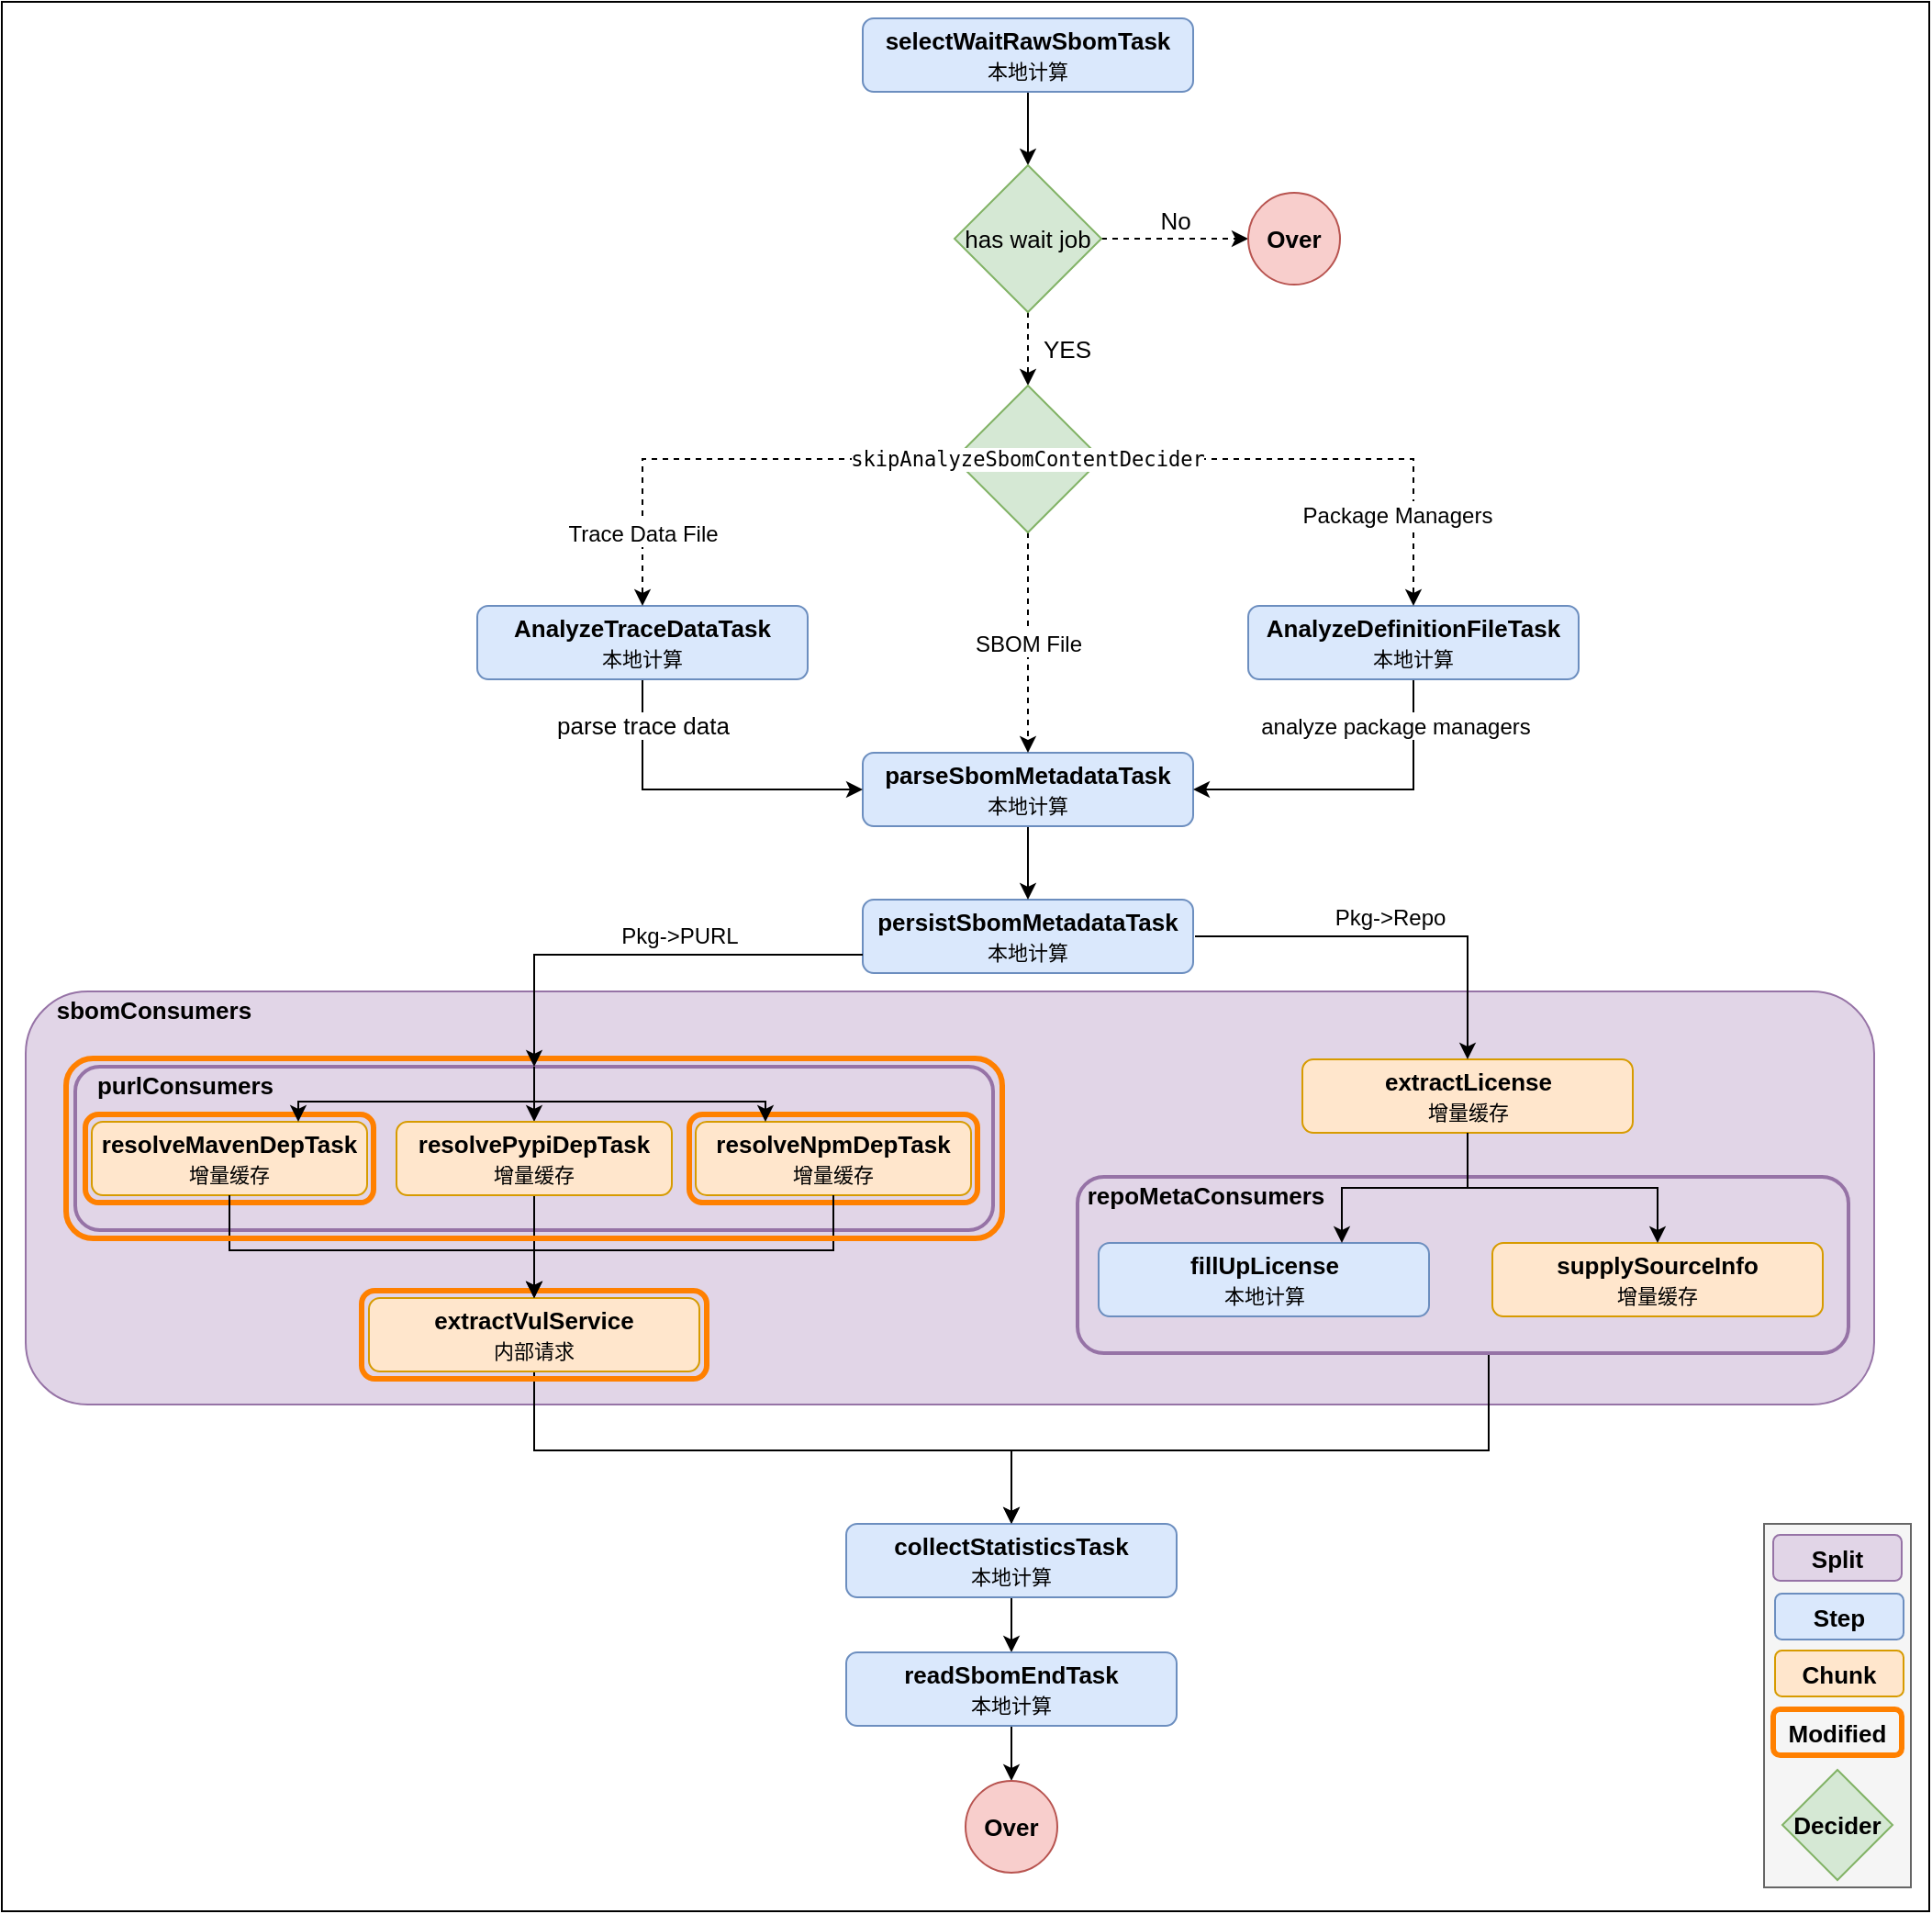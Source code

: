 <mxfile version="20.3.0" type="device"><diagram id="M8MxXBrPchK3HFXcNhpn" name="Page-1"><mxGraphModel dx="3076" dy="865" grid="1" gridSize="10" guides="1" tooltips="1" connect="1" arrows="1" fold="1" page="1" pageScale="1" pageWidth="827" pageHeight="1169" math="0" shadow="0"><root><mxCell id="0"/><mxCell id="1" parent="0"/><mxCell id="147" value="" style="rounded=0;whiteSpace=wrap;html=1;" parent="1" vertex="1"><mxGeometry x="-840" y="1" width="1050" height="1040" as="geometry"/></mxCell><mxCell id="MrscqSaerxstIqjUv57Q-175" value="" style="rounded=1;whiteSpace=wrap;html=1;fontSize=12;fillColor=#e1d5e7;strokeColor=#9673a6;" parent="1" vertex="1"><mxGeometry x="-827" y="540" width="1007" height="225" as="geometry"/></mxCell><mxCell id="116" value="" style="rounded=1;whiteSpace=wrap;html=1;fontSize=12;fillColor=#e1d5e7;strokeColor=#9673a6;strokeWidth=2;" parent="1" vertex="1"><mxGeometry x="-800" y="581" width="500" height="89" as="geometry"/></mxCell><mxCell id="MrscqSaerxstIqjUv57Q-197" style="edgeStyle=orthogonalEdgeStyle;rounded=0;orthogonalLoop=1;jettySize=auto;html=1;exitX=0.5;exitY=0;exitDx=0;exitDy=0;entryX=0.5;entryY=0;entryDx=0;entryDy=0;" parent="1" source="116" target="148" edge="1"><mxGeometry relative="1" as="geometry"/></mxCell><mxCell id="90" style="edgeStyle=orthogonalEdgeStyle;rounded=0;orthogonalLoop=1;jettySize=auto;html=1;exitX=0.5;exitY=1;exitDx=0;exitDy=0;entryX=0.5;entryY=0;entryDx=0;entryDy=0;fontSize=13;" parent="1" source="91" target="94" edge="1"><mxGeometry relative="1" as="geometry"/></mxCell><mxCell id="91" value="selectWaitRawSbomTask&lt;br&gt;&lt;span style=&quot;font-size: 11px; font-weight: 400;&quot;&gt;本地计算&lt;/span&gt;" style="rounded=1;whiteSpace=wrap;html=1;fillColor=#dae8fc;strokeColor=#6c8ebf;fontSize=13;fontStyle=1" parent="1" vertex="1"><mxGeometry x="-371" y="10" width="180" height="40" as="geometry"/></mxCell><mxCell id="92" value="No" style="edgeStyle=orthogonalEdgeStyle;rounded=0;orthogonalLoop=1;jettySize=auto;html=1;exitX=1;exitY=0.5;exitDx=0;exitDy=0;entryX=0;entryY=0.5;entryDx=0;entryDy=0;fontSize=13;dashed=1;" parent="1" source="94" target="95" edge="1"><mxGeometry y="10" relative="1" as="geometry"><mxPoint as="offset"/></mxGeometry></mxCell><mxCell id="93" value="YES" style="edgeStyle=orthogonalEdgeStyle;rounded=0;orthogonalLoop=1;jettySize=auto;html=1;exitX=0.5;exitY=1;exitDx=0;exitDy=0;entryX=0.5;entryY=0;entryDx=0;entryDy=0;fontSize=13;dashed=1;" parent="1" source="94" target="114" edge="1"><mxGeometry y="21" relative="1" as="geometry"><mxPoint as="offset"/></mxGeometry></mxCell><mxCell id="94" value="has wait job" style="rhombus;whiteSpace=wrap;html=1;fillColor=#d5e8d4;strokeColor=#82b366;fontSize=13;" parent="1" vertex="1"><mxGeometry x="-321" y="90" width="80" height="80" as="geometry"/></mxCell><mxCell id="95" value="Over" style="ellipse;whiteSpace=wrap;html=1;aspect=fixed;fillColor=#f8cecc;strokeColor=#b85450;fontSize=13;fontStyle=1" parent="1" vertex="1"><mxGeometry x="-161" y="105" width="50" height="50" as="geometry"/></mxCell><mxCell id="100" value="persistSbomMetadataTask&lt;br&gt;&lt;span style=&quot;font-size: 11px; font-weight: 400;&quot;&gt;本地计算&lt;/span&gt;" style="rounded=1;whiteSpace=wrap;html=1;fillColor=#dae8fc;strokeColor=#6c8ebf;fontSize=13;fontStyle=1" parent="1" vertex="1"><mxGeometry x="-371" y="490" width="180" height="40" as="geometry"/></mxCell><mxCell id="101" style="edgeStyle=orthogonalEdgeStyle;rounded=0;orthogonalLoop=1;jettySize=auto;html=1;exitX=0.5;exitY=1;exitDx=0;exitDy=0;fontSize=13;fontColor=#000000;" parent="1" source="102" target="100" edge="1"><mxGeometry relative="1" as="geometry"/></mxCell><mxCell id="102" value="parseSbomMetadataTask&lt;br&gt;&lt;span style=&quot;font-size: 11px; font-weight: 400;&quot;&gt;本地计算&lt;/span&gt;" style="rounded=1;whiteSpace=wrap;html=1;fillColor=#dae8fc;strokeColor=#6c8ebf;fontSize=13;fontStyle=1" parent="1" vertex="1"><mxGeometry x="-371" y="410" width="180" height="40" as="geometry"/></mxCell><mxCell id="103" style="edgeStyle=orthogonalEdgeStyle;rounded=0;orthogonalLoop=1;jettySize=auto;html=1;exitX=0.5;exitY=1;exitDx=0;exitDy=0;entryX=0;entryY=0.5;entryDx=0;entryDy=0;fontSize=13;fontColor=#000000;" parent="1" source="105" target="102" edge="1"><mxGeometry relative="1" as="geometry"/></mxCell><mxCell id="104" value="parse trace data" style="edgeLabel;html=1;align=center;verticalAlign=middle;resizable=0;points=[];fontSize=13;fontColor=#000000;" parent="103" vertex="1" connectable="0"><mxGeometry x="-0.367" relative="1" as="geometry"><mxPoint y="-32" as="offset"/></mxGeometry></mxCell><mxCell id="105" value="AnalyzeTraceDataTask&lt;br&gt;&lt;span style=&quot;font-size: 11px; font-weight: 400;&quot;&gt;本地计算&lt;/span&gt;" style="rounded=1;whiteSpace=wrap;html=1;fillColor=#dae8fc;strokeColor=#6c8ebf;fontSize=13;fontStyle=1" parent="1" vertex="1"><mxGeometry x="-581" y="330" width="180" height="40" as="geometry"/></mxCell><mxCell id="106" style="edgeStyle=orthogonalEdgeStyle;rounded=0;orthogonalLoop=1;jettySize=auto;html=1;entryX=1;entryY=0.5;entryDx=0;entryDy=0;fontSize=13;fontColor=#000000;exitX=0.5;exitY=1;exitDx=0;exitDy=0;" parent="1" source="108" target="102" edge="1"><mxGeometry relative="1" as="geometry"/></mxCell><mxCell id="107" value="&lt;font style=&quot;font-size: 12px&quot;&gt;analyze package managers&lt;/font&gt;" style="edgeLabel;html=1;align=center;verticalAlign=middle;resizable=0;points=[];fontSize=13;fontColor=#000000;" parent="106" vertex="1" connectable="0"><mxGeometry x="-0.044" y="1" relative="1" as="geometry"><mxPoint x="16" y="-36" as="offset"/></mxGeometry></mxCell><mxCell id="108" value="AnalyzeDefinitionFileTask&lt;br&gt;&lt;span style=&quot;font-size: 11px; font-weight: 400;&quot;&gt;本地计算&lt;/span&gt;" style="rounded=1;whiteSpace=wrap;html=1;fillColor=#dae8fc;strokeColor=#6c8ebf;fontSize=13;fontStyle=1" parent="1" vertex="1"><mxGeometry x="-161" y="330" width="180" height="40" as="geometry"/></mxCell><mxCell id="109" value="&lt;font style=&quot;font-size: 12px&quot;&gt;SBOM File&lt;/font&gt;" style="edgeStyle=orthogonalEdgeStyle;rounded=0;orthogonalLoop=1;jettySize=auto;html=1;exitX=0.5;exitY=1;exitDx=0;exitDy=0;entryX=0.5;entryY=0;entryDx=0;entryDy=0;fontSize=13;fontColor=#000000;dashed=1;" parent="1" source="114" target="102" edge="1"><mxGeometry relative="1" as="geometry"><mxPoint x="-281" y="310" as="sourcePoint"/></mxGeometry></mxCell><mxCell id="110" style="edgeStyle=orthogonalEdgeStyle;rounded=0;orthogonalLoop=1;jettySize=auto;html=1;fontSize=13;fontColor=#000000;dashed=1;" parent="1" source="114" target="105" edge="1"><mxGeometry relative="1" as="geometry"/></mxCell><mxCell id="111" value="&lt;font style=&quot;font-size: 12px&quot;&gt;Trace Data File&lt;/font&gt;" style="edgeLabel;html=1;align=center;verticalAlign=middle;resizable=0;points=[];fontSize=13;fontColor=#000000;" parent="110" vertex="1" connectable="0"><mxGeometry x="-0.009" relative="1" as="geometry"><mxPoint x="-46" y="40" as="offset"/></mxGeometry></mxCell><mxCell id="112" style="edgeStyle=orthogonalEdgeStyle;rounded=0;orthogonalLoop=1;jettySize=auto;html=1;exitX=1;exitY=0.5;exitDx=0;exitDy=0;entryX=0.5;entryY=0;entryDx=0;entryDy=0;fontSize=13;fontColor=#000000;dashed=1;" parent="1" source="114" target="108" edge="1"><mxGeometry relative="1" as="geometry"/></mxCell><mxCell id="113" value="&lt;font style=&quot;font-size: 12px&quot;&gt;Package Managers&lt;/font&gt;" style="edgeLabel;html=1;align=center;verticalAlign=middle;resizable=0;points=[];fontSize=13;fontColor=#000000;" parent="112" vertex="1" connectable="0"><mxGeometry x="0.339" y="3" relative="1" as="geometry"><mxPoint x="-7" y="33" as="offset"/></mxGeometry></mxCell><mxCell id="114" value="&lt;pre style=&quot;background-color: rgb(255 , 255 , 255) ; font-family: &amp;#34;jetbrains mono&amp;#34; , monospace ; font-size: 8.3pt&quot;&gt;&lt;pre style=&quot;font-family: &amp;#34;jetbrains mono&amp;#34; , monospace ; font-size: 8.3pt&quot;&gt;skipAnalyzeSbomContentDecider&lt;/pre&gt;&lt;/pre&gt;" style="rhombus;whiteSpace=wrap;html=1;fillColor=#d5e8d4;strokeColor=#82b366;fontSize=13;" parent="1" vertex="1"><mxGeometry x="-321" y="210" width="80" height="80" as="geometry"/></mxCell><mxCell id="115" style="edgeStyle=orthogonalEdgeStyle;rounded=0;orthogonalLoop=1;jettySize=auto;html=1;fontSize=12;fontColor=#000000;exitX=0.5;exitY=1;exitDx=0;exitDy=0;entryX=0.5;entryY=0;entryDx=0;entryDy=0;" parent="1" source="116" target="124" edge="1"><mxGeometry relative="1" as="geometry"><mxPoint x="-352.5" y="826" as="targetPoint"/><Array as="points"><mxPoint x="-550" y="790"/><mxPoint x="-290" y="790"/></Array></mxGeometry></mxCell><mxCell id="117" value="&lt;b&gt;purlConsumers&lt;/b&gt;" style="text;html=1;strokeColor=none;fillColor=none;align=center;verticalAlign=middle;whiteSpace=wrap;rounded=0;fontSize=13;fontColor=#000000;" parent="1" vertex="1"><mxGeometry x="-810" y="581" width="140" height="20" as="geometry"/></mxCell><mxCell id="118" value="&lt;b&gt;resolveMavenDepTask&lt;br&gt;&lt;/b&gt;&lt;span style=&quot;font-size: 11px; font-weight: 400;&quot;&gt;增量缓存&lt;/span&gt;&lt;b&gt;&lt;br&gt;&lt;/b&gt;" style="rounded=1;whiteSpace=wrap;html=1;fillColor=#ffe6cc;strokeColor=#d79b00;fontSize=13;fontStyle=1" parent="1" vertex="1"><mxGeometry x="-791" y="611" width="150" height="40" as="geometry"/></mxCell><mxCell id="119" value="extractVulService&lt;br&gt;&lt;font style=&quot;font-size: 11px; font-weight: normal;&quot;&gt;内部请求&lt;/font&gt;" style="rounded=1;whiteSpace=wrap;html=1;fillColor=#ffe6cc;strokeColor=#d79b00;fontSize=13;fontStyle=1" parent="1" vertex="1"><mxGeometry x="-640" y="707" width="180" height="40" as="geometry"/></mxCell><mxCell id="123" style="edgeStyle=orthogonalEdgeStyle;rounded=0;orthogonalLoop=1;jettySize=auto;html=1;exitX=0.5;exitY=1;exitDx=0;exitDy=0;entryX=0.5;entryY=0;entryDx=0;entryDy=0;fontSize=12;fontColor=#000000;" parent="1" source="124" target="126" edge="1"><mxGeometry relative="1" as="geometry"/></mxCell><mxCell id="124" value="collectStatisticsTask&lt;br&gt;&lt;span style=&quot;font-size: 11px; font-weight: 400;&quot;&gt;本地计算&lt;/span&gt;" style="rounded=1;whiteSpace=wrap;html=1;fillColor=#dae8fc;strokeColor=#6c8ebf;fontSize=13;fontStyle=1" parent="1" vertex="1"><mxGeometry x="-380" y="830" width="180" height="40" as="geometry"/></mxCell><mxCell id="125" style="edgeStyle=orthogonalEdgeStyle;rounded=0;orthogonalLoop=1;jettySize=auto;html=1;exitX=0.5;exitY=1;exitDx=0;exitDy=0;entryX=0.5;entryY=0;entryDx=0;entryDy=0;fontSize=12;fontColor=#000000;" parent="1" source="126" target="127" edge="1"><mxGeometry relative="1" as="geometry"/></mxCell><mxCell id="126" value="readSbomEndTask&lt;br&gt;&lt;span style=&quot;font-size: 11px; font-weight: 400;&quot;&gt;本地计算&lt;/span&gt;" style="rounded=1;whiteSpace=wrap;html=1;fillColor=#dae8fc;strokeColor=#6c8ebf;fontSize=13;fontStyle=1" parent="1" vertex="1"><mxGeometry x="-380" y="900" width="180" height="40" as="geometry"/></mxCell><mxCell id="127" value="Over" style="ellipse;whiteSpace=wrap;html=1;aspect=fixed;fillColor=#f8cecc;strokeColor=#b85450;fontSize=13;fontStyle=1" parent="1" vertex="1"><mxGeometry x="-315" y="970" width="50" height="50" as="geometry"/></mxCell><mxCell id="128" style="edgeStyle=orthogonalEdgeStyle;rounded=0;orthogonalLoop=1;jettySize=auto;html=1;fontSize=12;fontColor=#000000;exitX=0.5;exitY=1;exitDx=0;exitDy=0;entryX=0.5;entryY=0;entryDx=0;entryDy=0;" parent="1" source="MrscqSaerxstIqjUv57Q-166" target="124" edge="1"><mxGeometry relative="1" as="geometry"><mxPoint x="-352.5" y="826" as="targetPoint"/><mxPoint x="-117" y="786" as="sourcePoint"/><Array as="points"><mxPoint x="-30" y="790"/><mxPoint x="-290" y="790"/></Array></mxGeometry></mxCell><mxCell id="152" style="edgeStyle=orthogonalEdgeStyle;rounded=0;orthogonalLoop=1;jettySize=auto;html=1;exitX=0.5;exitY=1;exitDx=0;exitDy=0;entryX=0.5;entryY=0;entryDx=0;entryDy=0;" parent="1" source="148" target="119" edge="1"><mxGeometry relative="1" as="geometry"/></mxCell><mxCell id="148" value="&lt;b&gt;resolvePypiDepTask&lt;br&gt;&lt;/b&gt;&lt;span style=&quot;font-size: 11px; font-weight: 400;&quot;&gt;增量缓存&lt;/span&gt;&lt;b&gt;&lt;br&gt;&lt;/b&gt;" style="rounded=1;whiteSpace=wrap;html=1;fillColor=#ffe6cc;strokeColor=#d79b00;fontSize=13;fontStyle=1" parent="1" vertex="1"><mxGeometry x="-625" y="611" width="150" height="40" as="geometry"/></mxCell><mxCell id="149" value="&lt;b&gt;resolveNpmDepTask&lt;br&gt;&lt;/b&gt;&lt;span style=&quot;font-size: 11px; font-weight: 400;&quot;&gt;增量缓存&lt;/span&gt;&lt;b&gt;&lt;br&gt;&lt;/b&gt;" style="rounded=1;whiteSpace=wrap;html=1;fillColor=#ffe6cc;strokeColor=#d79b00;fontSize=13;fontStyle=1" parent="1" vertex="1"><mxGeometry x="-462" y="611" width="150" height="40" as="geometry"/></mxCell><mxCell id="MrscqSaerxstIqjUv57Q-153" value="" style="group" parent="1" vertex="1" connectable="0"><mxGeometry x="120" y="830" width="80" height="198" as="geometry"/></mxCell><mxCell id="MrscqSaerxstIqjUv57Q-154" value="" style="rounded=0;whiteSpace=wrap;html=1;fontSize=11;fillColor=#f5f5f5;fontColor=#333333;strokeColor=#666666;movable=1;resizable=1;rotatable=1;deletable=1;editable=1;connectable=1;" parent="MrscqSaerxstIqjUv57Q-153" vertex="1"><mxGeometry width="80" height="198" as="geometry"/></mxCell><mxCell id="MrscqSaerxstIqjUv57Q-155" value="Decider" style="rhombus;whiteSpace=wrap;html=1;fillColor=#d5e8d4;strokeColor=#82b366;fontSize=13;movable=1;resizable=1;rotatable=1;deletable=1;editable=1;connectable=1;fontStyle=1" parent="MrscqSaerxstIqjUv57Q-153" vertex="1"><mxGeometry x="10" y="134" width="60" height="60" as="geometry"/></mxCell><mxCell id="MrscqSaerxstIqjUv57Q-156" value="Step" style="rounded=1;whiteSpace=wrap;html=1;fillColor=#dae8fc;strokeColor=#6c8ebf;fontSize=13;fontStyle=1;movable=1;resizable=1;rotatable=1;deletable=1;editable=1;connectable=1;" parent="MrscqSaerxstIqjUv57Q-153" vertex="1"><mxGeometry x="6" y="38" width="70" height="25" as="geometry"/></mxCell><mxCell id="MrscqSaerxstIqjUv57Q-157" value="Chunk" style="rounded=1;whiteSpace=wrap;html=1;fillColor=#ffe6cc;strokeColor=#d79b00;fontSize=13;fontStyle=1;movable=1;resizable=1;rotatable=1;deletable=1;editable=1;connectable=1;" parent="MrscqSaerxstIqjUv57Q-153" vertex="1"><mxGeometry x="6" y="69" width="70" height="25" as="geometry"/></mxCell><mxCell id="MrscqSaerxstIqjUv57Q-158" value="Split" style="rounded=1;whiteSpace=wrap;html=1;fillColor=#e1d5e7;strokeColor=#9673a6;fontSize=13;fontStyle=1;movable=1;resizable=1;rotatable=1;deletable=1;editable=1;connectable=1;" parent="MrscqSaerxstIqjUv57Q-153" vertex="1"><mxGeometry x="5" y="6" width="70" height="25" as="geometry"/></mxCell><mxCell id="MrscqSaerxstIqjUv57Q-159" value="Modified" style="rounded=1;whiteSpace=wrap;html=1;fillColor=none;strokeWidth=3;strokeColor=#FF8000;fontSize=13;fontStyle=1" parent="MrscqSaerxstIqjUv57Q-153" vertex="1"><mxGeometry x="5" y="101" width="70" height="25" as="geometry"/></mxCell><mxCell id="MrscqSaerxstIqjUv57Q-161" value="" style="rounded=1;whiteSpace=wrap;html=1;fillColor=none;strokeWidth=3;strokeColor=#FF8000;" parent="1" vertex="1"><mxGeometry x="-644" y="703" width="188" height="48" as="geometry"/></mxCell><mxCell id="MrscqSaerxstIqjUv57Q-162" value="" style="rounded=1;whiteSpace=wrap;html=1;fillColor=none;strokeWidth=3;strokeColor=#FF8000;" parent="1" vertex="1"><mxGeometry x="-794.5" y="607" width="157" height="48" as="geometry"/></mxCell><mxCell id="MrscqSaerxstIqjUv57Q-164" value="" style="rounded=1;whiteSpace=wrap;html=1;fillColor=none;strokeWidth=3;strokeColor=#FF8000;" parent="1" vertex="1"><mxGeometry x="-465.5" y="607" width="157" height="48" as="geometry"/></mxCell><mxCell id="122" style="edgeStyle=orthogonalEdgeStyle;rounded=0;orthogonalLoop=1;jettySize=auto;html=1;fontSize=12;fontColor=#000000;entryX=0.5;entryY=0;entryDx=0;entryDy=0;exitX=0.5;exitY=1;exitDx=0;exitDy=0;" parent="1" source="118" target="119" edge="1"><mxGeometry relative="1" as="geometry"><mxPoint x="11" y="631" as="targetPoint"/><mxPoint x="-559" y="662" as="sourcePoint"/><Array as="points"><mxPoint x="-559" y="681"/><mxPoint x="-669" y="681"/></Array></mxGeometry></mxCell><mxCell id="153" style="edgeStyle=orthogonalEdgeStyle;rounded=0;orthogonalLoop=1;jettySize=auto;html=1;exitX=0.5;exitY=1;exitDx=0;exitDy=0;entryX=0.5;entryY=0;entryDx=0;entryDy=0;" parent="1" source="149" target="119" edge="1"><mxGeometry relative="1" as="geometry"><Array as="points"><mxPoint x="-387" y="681"/><mxPoint x="-550" y="681"/></Array></mxGeometry></mxCell><mxCell id="MrscqSaerxstIqjUv57Q-166" value="" style="rounded=1;whiteSpace=wrap;html=1;fontSize=12;fillColor=#e1d5e7;strokeColor=#9673a6;strokeWidth=2;" parent="1" vertex="1"><mxGeometry x="-254" y="641" width="420" height="96" as="geometry"/></mxCell><mxCell id="MrscqSaerxstIqjUv57Q-167" value="extractLicense&lt;br&gt;&lt;span style=&quot;font-size: 11px; font-weight: 400;&quot;&gt;增量缓存&lt;/span&gt;" style="rounded=1;whiteSpace=wrap;html=1;fillColor=#ffe6cc;strokeColor=#d79b00;fontSize=13;fontStyle=1" parent="1" vertex="1"><mxGeometry x="-131.5" y="577" width="180" height="40" as="geometry"/></mxCell><mxCell id="MrscqSaerxstIqjUv57Q-168" value="supplySourceInfo&lt;br&gt;&lt;span style=&quot;font-weight: normal;&quot;&gt;&lt;font style=&quot;font-size: 11px;&quot;&gt;增量缓存&lt;/font&gt;&lt;/span&gt;" style="rounded=1;whiteSpace=wrap;fillColor=#ffe6cc;strokeColor=#d79b00;fontSize=13;fontStyle=1;html=1;" parent="1" vertex="1"><mxGeometry x="-28" y="677" width="180" height="40" as="geometry"/></mxCell><mxCell id="MrscqSaerxstIqjUv57Q-169" value="fillUpLicense&lt;br&gt;&lt;span style=&quot;font-weight: normal;&quot;&gt;&lt;font style=&quot;font-size: 11px;&quot;&gt;本地计算&lt;/font&gt;&lt;/span&gt;" style="rounded=1;whiteSpace=wrap;fillColor=#dae8fc;strokeColor=#6c8ebf;fontSize=13;fontStyle=1;html=1;" parent="1" vertex="1"><mxGeometry x="-242.5" y="677" width="180" height="40" as="geometry"/></mxCell><mxCell id="MrscqSaerxstIqjUv57Q-170" value="&lt;b&gt;repoMetaConsumers&lt;/b&gt;" style="text;html=1;strokeColor=none;fillColor=none;align=center;verticalAlign=middle;whiteSpace=wrap;rounded=0;fontSize=13;fontColor=#000000;" parent="1" vertex="1"><mxGeometry x="-254" y="641" width="140" height="20" as="geometry"/></mxCell><mxCell id="MrscqSaerxstIqjUv57Q-173" style="edgeStyle=orthogonalEdgeStyle;rounded=0;orthogonalLoop=1;jettySize=auto;html=1;exitX=0.5;exitY=1;exitDx=0;exitDy=0;entryX=0.5;entryY=0;entryDx=0;entryDy=0;fontSize=13;" parent="1" source="MrscqSaerxstIqjUv57Q-167" target="MrscqSaerxstIqjUv57Q-168" edge="1"><mxGeometry relative="1" as="geometry"/></mxCell><mxCell id="MrscqSaerxstIqjUv57Q-174" style="edgeStyle=orthogonalEdgeStyle;rounded=0;orthogonalLoop=1;jettySize=auto;html=1;exitX=0.5;exitY=1;exitDx=0;exitDy=0;fontSize=13;" parent="1" source="MrscqSaerxstIqjUv57Q-167" edge="1"><mxGeometry relative="1" as="geometry"><mxPoint x="-110" y="677" as="targetPoint"/><Array as="points"><mxPoint x="-41" y="647"/><mxPoint x="-110" y="647"/><mxPoint x="-110" y="677"/></Array></mxGeometry></mxCell><mxCell id="96" style="edgeStyle=orthogonalEdgeStyle;rounded=0;orthogonalLoop=1;jettySize=auto;html=1;fontSize=12;fontColor=#000000;entryX=0.5;entryY=0;entryDx=0;entryDy=0;" parent="1" target="MrscqSaerxstIqjUv57Q-167" edge="1"><mxGeometry relative="1" as="geometry"><mxPoint x="-190" y="510" as="sourcePoint"/><Array as="points"><mxPoint x="-41" y="510"/></Array><mxPoint x="-7" y="560" as="targetPoint"/></mxGeometry></mxCell><mxCell id="97" value="Pkg-&amp;gt;Repo" style="edgeLabel;html=1;align=center;verticalAlign=middle;resizable=0;points=[];fontSize=12;fontColor=#000000;" parent="96" vertex="1" connectable="0"><mxGeometry x="-0.016" y="-1" relative="1" as="geometry"><mxPoint y="-11" as="offset"/></mxGeometry></mxCell><mxCell id="MrscqSaerxstIqjUv57Q-196" value="&lt;b&gt;sbomConsumers&lt;/b&gt;" style="text;html=1;strokeColor=none;fillColor=none;align=center;verticalAlign=middle;whiteSpace=wrap;rounded=0;fontSize=13;fontColor=#000000;" parent="1" vertex="1"><mxGeometry x="-827" y="540" width="140" height="20" as="geometry"/></mxCell><mxCell id="MrscqSaerxstIqjUv57Q-198" style="edgeStyle=orthogonalEdgeStyle;rounded=0;orthogonalLoop=1;jettySize=auto;html=1;exitX=0.5;exitY=0;exitDx=0;exitDy=0;entryX=0.75;entryY=0;entryDx=0;entryDy=0;" parent="1" source="116" target="118" edge="1"><mxGeometry relative="1" as="geometry"><Array as="points"><mxPoint x="-550" y="600"/><mxPoint x="-679" y="600"/></Array></mxGeometry></mxCell><mxCell id="MrscqSaerxstIqjUv57Q-199" style="edgeStyle=orthogonalEdgeStyle;rounded=0;orthogonalLoop=1;jettySize=auto;html=1;exitX=0.5;exitY=0;exitDx=0;exitDy=0;entryX=0.25;entryY=0;entryDx=0;entryDy=0;" parent="1" source="116" target="149" edge="1"><mxGeometry relative="1" as="geometry"><Array as="points"><mxPoint x="-550" y="600"/><mxPoint x="-424" y="600"/><mxPoint x="-424" y="611"/></Array></mxGeometry></mxCell><mxCell id="MrscqSaerxstIqjUv57Q-203" value="" style="rounded=1;whiteSpace=wrap;html=1;fillColor=none;strokeWidth=3;strokeColor=#FF8000;" parent="1" vertex="1"><mxGeometry x="-805" y="576.5" width="510" height="98" as="geometry"/></mxCell><mxCell id="98" style="edgeStyle=orthogonalEdgeStyle;rounded=0;orthogonalLoop=1;jettySize=auto;html=1;fontSize=12;fontColor=#000000;exitX=0;exitY=0.5;exitDx=0;exitDy=0;entryX=0.5;entryY=0;entryDx=0;entryDy=0;" parent="1" target="116" edge="1"><mxGeometry relative="1" as="geometry"><mxPoint x="-460" y="570" as="targetPoint"/><Array as="points"><mxPoint x="-550" y="520"/></Array><mxPoint x="-371" y="520" as="sourcePoint"/></mxGeometry></mxCell><mxCell id="99" value="Pkg-&amp;gt;PURL" style="edgeLabel;html=1;align=center;verticalAlign=middle;resizable=0;points=[];fontSize=12;fontColor=#000000;" parent="98" vertex="1" connectable="0"><mxGeometry x="-0.166" y="-2" relative="1" as="geometry"><mxPoint y="-8" as="offset"/></mxGeometry></mxCell></root></mxGraphModel></diagram></mxfile>